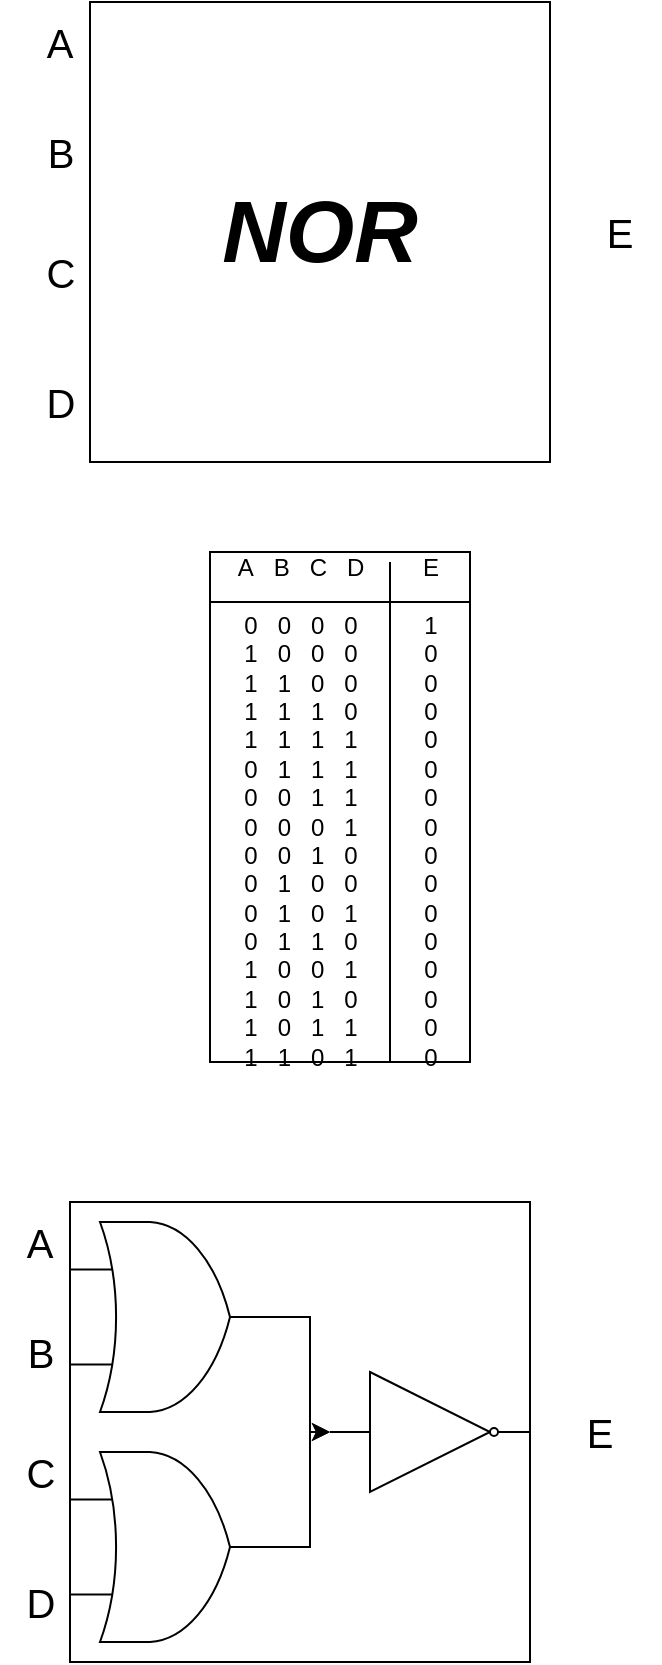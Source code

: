 <mxfile version="14.4.2" type="github">
  <diagram id="vdyBipKdhQEOJ9ZFsOIl" name="Page-1">
    <mxGraphModel dx="1422" dy="800" grid="1" gridSize="10" guides="1" tooltips="1" connect="1" arrows="1" fold="1" page="1" pageScale="1" pageWidth="850" pageHeight="1100" math="0" shadow="0">
      <root>
        <mxCell id="0" />
        <mxCell id="1" parent="0" />
        <mxCell id="LmgJl3QgClOQrHPHKHds-1" value="" style="whiteSpace=wrap;html=1;aspect=fixed;" vertex="1" parent="1">
          <mxGeometry x="140" y="160" width="230" height="230" as="geometry" />
        </mxCell>
        <mxCell id="LmgJl3QgClOQrHPHKHds-2" value="&lt;b&gt;&lt;i&gt;&lt;font style=&quot;font-size: 44px&quot;&gt;NOR&lt;/font&gt;&lt;/i&gt;&lt;/b&gt;" style="text;html=1;strokeColor=none;fillColor=none;align=center;verticalAlign=middle;whiteSpace=wrap;rounded=0;" vertex="1" parent="1">
          <mxGeometry x="205" y="245" width="100" height="60" as="geometry" />
        </mxCell>
        <mxCell id="LmgJl3QgClOQrHPHKHds-3" value="&lt;font style=&quot;font-size: 20px&quot;&gt;A&lt;/font&gt;" style="text;html=1;strokeColor=none;fillColor=none;align=center;verticalAlign=middle;whiteSpace=wrap;rounded=0;" vertex="1" parent="1">
          <mxGeometry x="105" y="170" width="40" height="20" as="geometry" />
        </mxCell>
        <mxCell id="LmgJl3QgClOQrHPHKHds-4" value="&lt;font style=&quot;font-size: 20px&quot;&gt;B&lt;/font&gt;" style="text;html=1;align=center;verticalAlign=middle;resizable=0;points=[];autosize=1;" vertex="1" parent="1">
          <mxGeometry x="110" y="225" width="30" height="20" as="geometry" />
        </mxCell>
        <mxCell id="LmgJl3QgClOQrHPHKHds-5" value="&lt;font style=&quot;font-size: 20px&quot;&gt;C&lt;/font&gt;" style="text;html=1;align=center;verticalAlign=middle;resizable=0;points=[];autosize=1;" vertex="1" parent="1">
          <mxGeometry x="110" y="285" width="30" height="20" as="geometry" />
        </mxCell>
        <mxCell id="LmgJl3QgClOQrHPHKHds-6" value="&lt;font style=&quot;font-size: 20px&quot;&gt;D&lt;/font&gt;" style="text;html=1;align=center;verticalAlign=middle;resizable=0;points=[];autosize=1;" vertex="1" parent="1">
          <mxGeometry x="110" y="350" width="30" height="20" as="geometry" />
        </mxCell>
        <mxCell id="LmgJl3QgClOQrHPHKHds-7" value="&lt;font style=&quot;font-size: 20px&quot;&gt;E&lt;/font&gt;" style="text;html=1;strokeColor=none;fillColor=none;align=center;verticalAlign=middle;whiteSpace=wrap;rounded=0;" vertex="1" parent="1">
          <mxGeometry x="385" y="265" width="40" height="20" as="geometry" />
        </mxCell>
        <mxCell id="LmgJl3QgClOQrHPHKHds-8" value="" style="endArrow=none;html=1;" edge="1" parent="1">
          <mxGeometry width="50" height="50" relative="1" as="geometry">
            <mxPoint x="290" y="690" as="sourcePoint" />
            <mxPoint x="290" y="440" as="targetPoint" />
          </mxGeometry>
        </mxCell>
        <mxCell id="LmgJl3QgClOQrHPHKHds-14" value="A&amp;nbsp; &amp;nbsp;B&amp;nbsp; &amp;nbsp;C&amp;nbsp; &amp;nbsp;D&lt;br&gt;&lt;br&gt;0&amp;nbsp; &amp;nbsp;0&amp;nbsp; &amp;nbsp;0&amp;nbsp; &amp;nbsp;0&lt;br&gt;1&amp;nbsp; &amp;nbsp;0&amp;nbsp; &amp;nbsp;0&amp;nbsp; &amp;nbsp;0&lt;br&gt;1&amp;nbsp; &amp;nbsp;1&amp;nbsp; &amp;nbsp;0&amp;nbsp; &amp;nbsp;0&lt;br&gt;1&amp;nbsp; &amp;nbsp;1&amp;nbsp; &amp;nbsp;1&amp;nbsp; &amp;nbsp;0&lt;br&gt;1&amp;nbsp; &amp;nbsp;1&amp;nbsp; &amp;nbsp;1&amp;nbsp; &amp;nbsp;1&lt;br&gt;0&amp;nbsp; &amp;nbsp;1&amp;nbsp; &amp;nbsp;1&amp;nbsp; &amp;nbsp;1&lt;br&gt;0&amp;nbsp; &amp;nbsp;0&amp;nbsp; &amp;nbsp;1&amp;nbsp; &amp;nbsp;1&lt;br&gt;0&amp;nbsp; &amp;nbsp;0&amp;nbsp; &amp;nbsp;0&amp;nbsp; &amp;nbsp;1&lt;br&gt;0&amp;nbsp; &amp;nbsp;0&amp;nbsp; &amp;nbsp;1&amp;nbsp; &amp;nbsp;0&lt;br&gt;0&amp;nbsp; &amp;nbsp;1&amp;nbsp; &amp;nbsp;0&amp;nbsp; &amp;nbsp;0&lt;br&gt;0&amp;nbsp; &amp;nbsp;1&amp;nbsp; &amp;nbsp;0&amp;nbsp; &amp;nbsp;1&lt;br&gt;0&amp;nbsp; &amp;nbsp;1&amp;nbsp; &amp;nbsp;1&amp;nbsp; &amp;nbsp;0&lt;br&gt;1&amp;nbsp; &amp;nbsp;0&amp;nbsp; &amp;nbsp;0&amp;nbsp; &amp;nbsp;1&lt;br&gt;1&amp;nbsp; &amp;nbsp;0&amp;nbsp; &amp;nbsp;1&amp;nbsp; &amp;nbsp;0&lt;br&gt;1&amp;nbsp; &amp;nbsp;0&amp;nbsp; &amp;nbsp;1&amp;nbsp; &amp;nbsp;1&lt;br&gt;1&amp;nbsp; &amp;nbsp;1&amp;nbsp; &amp;nbsp;0&amp;nbsp; &amp;nbsp;1" style="text;html=1;align=center;verticalAlign=middle;resizable=0;points=[];autosize=1;" vertex="1" parent="1">
          <mxGeometry x="205" y="435" width="80" height="260" as="geometry" />
        </mxCell>
        <mxCell id="LmgJl3QgClOQrHPHKHds-18" value="E&lt;br&gt;&lt;br&gt;1&lt;br&gt;0&lt;br&gt;0&lt;br&gt;0&lt;br&gt;0&lt;br&gt;0&lt;br&gt;0&lt;br&gt;0&lt;br&gt;0&lt;br&gt;0&lt;br&gt;0&lt;br&gt;0&lt;br&gt;0&lt;br&gt;0&lt;br&gt;0&lt;br&gt;0" style="text;html=1;align=center;verticalAlign=middle;resizable=0;points=[];autosize=1;" vertex="1" parent="1">
          <mxGeometry x="300" y="435" width="20" height="260" as="geometry" />
        </mxCell>
        <mxCell id="LmgJl3QgClOQrHPHKHds-20" value="" style="endArrow=none;html=1;" edge="1" parent="1">
          <mxGeometry width="50" height="50" relative="1" as="geometry">
            <mxPoint x="330" y="460" as="sourcePoint" />
            <mxPoint x="200" y="460" as="targetPoint" />
          </mxGeometry>
        </mxCell>
        <mxCell id="LmgJl3QgClOQrHPHKHds-21" value="" style="rounded=0;whiteSpace=wrap;html=1;fillColor=none;" vertex="1" parent="1">
          <mxGeometry x="200" y="435" width="130" height="255" as="geometry" />
        </mxCell>
        <mxCell id="LmgJl3QgClOQrHPHKHds-23" value="" style="whiteSpace=wrap;html=1;aspect=fixed;" vertex="1" parent="1">
          <mxGeometry x="130" y="760" width="230" height="230" as="geometry" />
        </mxCell>
        <mxCell id="LmgJl3QgClOQrHPHKHds-25" value="&lt;font style=&quot;font-size: 20px&quot;&gt;A&lt;/font&gt;" style="text;html=1;strokeColor=none;fillColor=none;align=center;verticalAlign=middle;whiteSpace=wrap;rounded=0;" vertex="1" parent="1">
          <mxGeometry x="95" y="770" width="40" height="20" as="geometry" />
        </mxCell>
        <mxCell id="LmgJl3QgClOQrHPHKHds-26" value="&lt;font style=&quot;font-size: 20px&quot;&gt;B&lt;/font&gt;" style="text;html=1;align=center;verticalAlign=middle;resizable=0;points=[];autosize=1;" vertex="1" parent="1">
          <mxGeometry x="100" y="825" width="30" height="20" as="geometry" />
        </mxCell>
        <mxCell id="LmgJl3QgClOQrHPHKHds-27" value="&lt;font style=&quot;font-size: 20px&quot;&gt;C&lt;/font&gt;" style="text;html=1;align=center;verticalAlign=middle;resizable=0;points=[];autosize=1;" vertex="1" parent="1">
          <mxGeometry x="100" y="885" width="30" height="20" as="geometry" />
        </mxCell>
        <mxCell id="LmgJl3QgClOQrHPHKHds-28" value="&lt;font style=&quot;font-size: 20px&quot;&gt;D&lt;/font&gt;" style="text;html=1;align=center;verticalAlign=middle;resizable=0;points=[];autosize=1;" vertex="1" parent="1">
          <mxGeometry x="100" y="950" width="30" height="20" as="geometry" />
        </mxCell>
        <mxCell id="LmgJl3QgClOQrHPHKHds-29" value="&lt;font style=&quot;font-size: 20px&quot;&gt;E&lt;/font&gt;" style="text;html=1;strokeColor=none;fillColor=none;align=center;verticalAlign=middle;whiteSpace=wrap;rounded=0;" vertex="1" parent="1">
          <mxGeometry x="375" y="865" width="40" height="20" as="geometry" />
        </mxCell>
        <mxCell id="LmgJl3QgClOQrHPHKHds-35" style="edgeStyle=orthogonalEdgeStyle;rounded=0;orthogonalLoop=1;jettySize=auto;html=1;exitX=1;exitY=0.5;exitDx=0;exitDy=0;exitPerimeter=0;entryX=0;entryY=0.5;entryDx=0;entryDy=0;" edge="1" parent="1" source="LmgJl3QgClOQrHPHKHds-30" target="LmgJl3QgClOQrHPHKHds-33">
          <mxGeometry relative="1" as="geometry" />
        </mxCell>
        <mxCell id="LmgJl3QgClOQrHPHKHds-30" value="" style="verticalLabelPosition=bottom;shadow=0;dashed=0;align=center;html=1;verticalAlign=top;shape=mxgraph.electrical.logic_gates.logic_gate;operation=or;fillColor=#ffffff;" vertex="1" parent="1">
          <mxGeometry x="130" y="770" width="100" height="95" as="geometry" />
        </mxCell>
        <mxCell id="LmgJl3QgClOQrHPHKHds-34" style="edgeStyle=orthogonalEdgeStyle;rounded=0;orthogonalLoop=1;jettySize=auto;html=1;exitX=1;exitY=0.5;exitDx=0;exitDy=0;exitPerimeter=0;entryX=0;entryY=0.5;entryDx=0;entryDy=0;" edge="1" parent="1" source="LmgJl3QgClOQrHPHKHds-31" target="LmgJl3QgClOQrHPHKHds-33">
          <mxGeometry relative="1" as="geometry" />
        </mxCell>
        <mxCell id="LmgJl3QgClOQrHPHKHds-31" value="" style="verticalLabelPosition=bottom;shadow=0;dashed=0;align=center;html=1;verticalAlign=top;shape=mxgraph.electrical.logic_gates.logic_gate;operation=or;fillColor=#ffffff;" vertex="1" parent="1">
          <mxGeometry x="130" y="885" width="100" height="95" as="geometry" />
        </mxCell>
        <mxCell id="LmgJl3QgClOQrHPHKHds-33" value="" style="verticalLabelPosition=bottom;shadow=0;dashed=0;align=center;html=1;verticalAlign=top;shape=mxgraph.electrical.logic_gates.buffer2;negating=1;fillColor=#ffffff;" vertex="1" parent="1">
          <mxGeometry x="260" y="845" width="100" height="60" as="geometry" />
        </mxCell>
      </root>
    </mxGraphModel>
  </diagram>
</mxfile>
